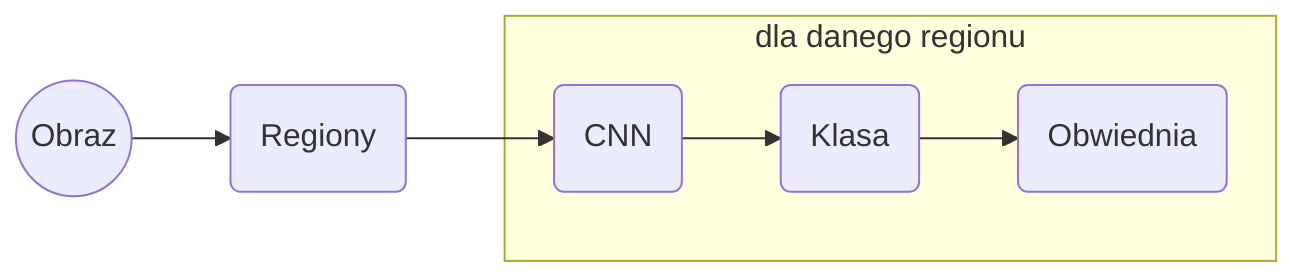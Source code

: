 graph LR

%% ...::: NODES :::...

input((Obraz))
region_proposals(Regiony)
cnn(CNN)
svm_classification(Klasa)
bounding_box_improvement(Obwiednia)

%% ...::: STYLING :::...

%% style input fill:#bddaff,stroke:#4294ff

%% ...::: FLOWS :::...

input-->region_proposals
region_proposals-->cnn
subgraph dla danego regionu
  cnn-->svm_classification
  svm_classification-->bounding_box_improvement
end